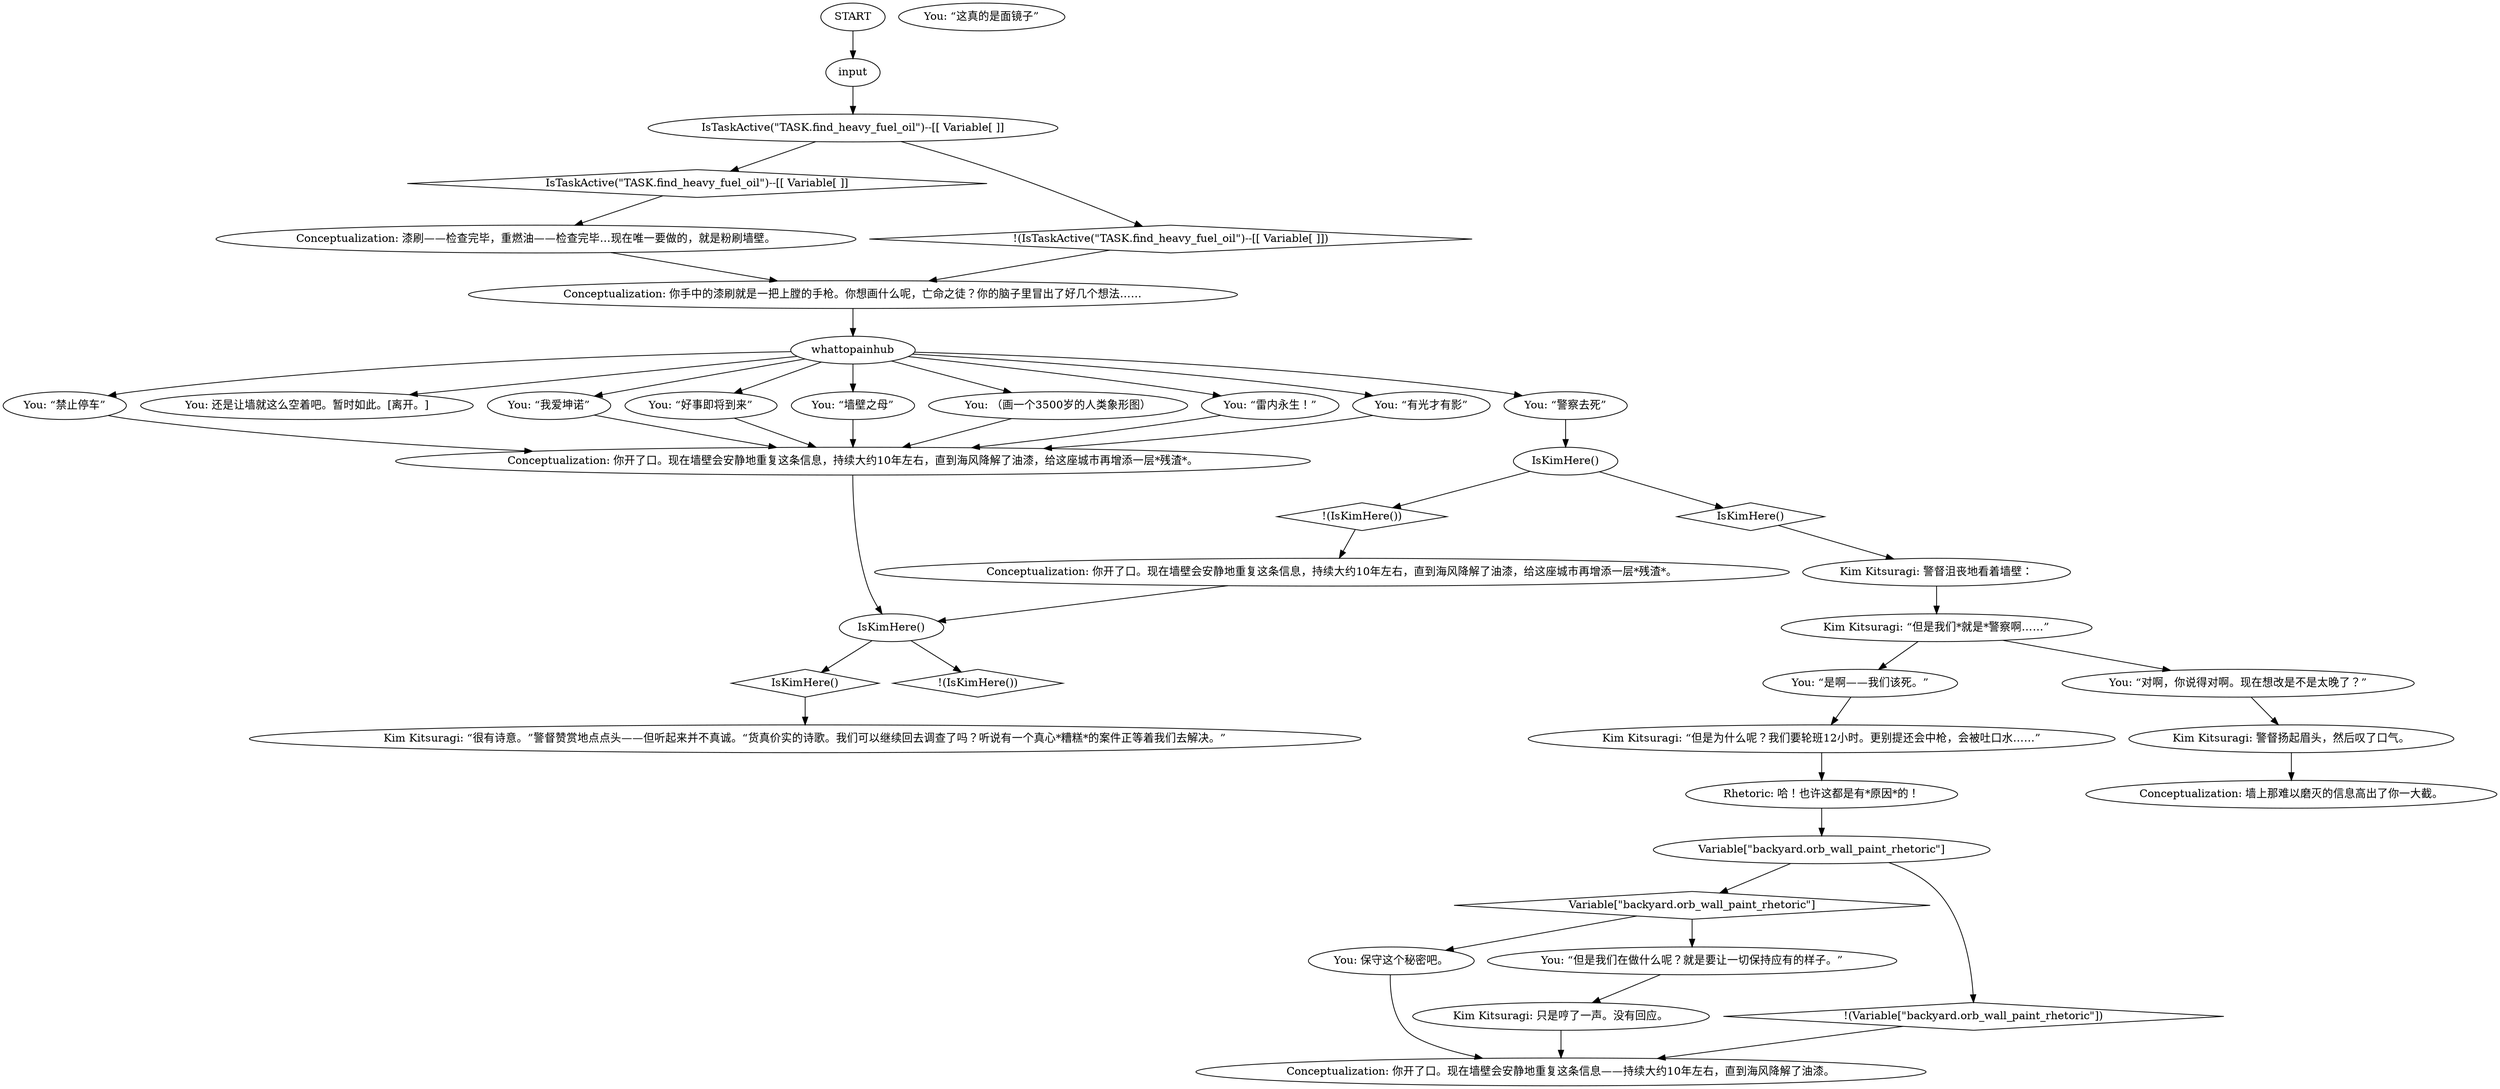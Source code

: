 # BACKYARD ORB / painting the wall
# FinishTask("TASK.add_even_more_beauty_to_the_wall_done")
# ==================================================
digraph G {
	  0 [label="START"];
	  1 [label="input"];
	  2 [label="Kim Kitsuragi: “但是为什么呢？我们要轮班12小时。更别提还会中枪，会被吐口水……”"];
	  3 [label="You: “这真的是面镜子”"];
	  4 [label="Kim Kitsuragi: 只是哼了一声。没有回应。"];
	  5 [label="You: “但是我们在做什么呢？就是要让一切保持应有的样子。”"];
	  6 [label="You: 保守这个秘密吧。"];
	  7 [label="whattopainhub"];
	  8 [label="IsKimHere()"];
	  9 [label="IsKimHere()", shape=diamond];
	  10 [label="!(IsKimHere())", shape=diamond];
	  11 [label="Kim Kitsuragi: 警督扬起眉头，然后叹了口气。"];
	  12 [label="Conceptualization: 你开了口。现在墙壁会安静地重复这条信息，持续大约10年左右，直到海风降解了油漆，给这座城市再增添一层*残渣*。"];
	  14 [label="You: “是啊——我们该死。”"];
	  15 [label="Variable[\"backyard.orb_wall_paint_rhetoric\"]"];
	  16 [label="Variable[\"backyard.orb_wall_paint_rhetoric\"]", shape=diamond];
	  17 [label="!(Variable[\"backyard.orb_wall_paint_rhetoric\"])", shape=diamond];
	  18 [label="IsKimHere()"];
	  19 [label="IsKimHere()", shape=diamond];
	  20 [label="!(IsKimHere())", shape=diamond];
	  21 [label="Kim Kitsuragi: “但是我们*就是*警察啊……”"];
	  22 [label="You: “禁止停车”"];
	  23 [label="You: 还是让墙就这么空着吧。暂时如此。[离开。]"];
	  24 [label="Conceptualization: 你开了口。现在墙壁会安静地重复这条信息，持续大约10年左右，直到海风降解了油漆，给这座城市再增添一层*残渣*。"];
	  25 [label="You: “我爱坤诺”"];
	  26 [label="Rhetoric: 哈！也许这都是有*原因*的！"];
	  27 [label="Conceptualization: 你开了口。现在墙壁会安静地重复这条信息——持续大约10年左右，直到海风降解了油漆。"];
	  28 [label="Conceptualization: 你手中的漆刷就是一把上膛的手枪。你想画什么呢，亡命之徒？你的脑子里冒出了好几个想法……"];
	  29 [label="Conceptualization: 墙上那难以磨灭的信息高出了你一大截。"];
	  30 [label="You: “好事即将到来”"];
	  31 [label="You: “墙壁之母”"];
	  32 [label="You: （画一个3500岁的人类象形图）"];
	  33 [label="You: “雷内永生！”"];
	  34 [label="You: “警察去死”"];
	  35 [label="You: “对啊，你说得对啊。现在想改是不是太晚了？”"];
	  36 [label="Conceptualization: 漆刷——检查完毕，重燃油——检查完毕…现在唯一要做的，就是粉刷墙壁。"];
	  37 [label="You: “有光才有影”"];
	  38 [label="Kim Kitsuragi: 警督沮丧地看着墙壁："];
	  39 [label="Kim Kitsuragi: “很有诗意。”警督赞赏地点点头——但听起来并不真诚。“货真价实的诗歌。我们可以继续回去调查了吗？听说有一个真心*糟糕*的案件正等着我们去解决。”"];
	  40 [label="IsTaskActive(\"TASK.find_heavy_fuel_oil\")--[[ Variable[ ]]"];
	  41 [label="IsTaskActive(\"TASK.find_heavy_fuel_oil\")--[[ Variable[ ]]", shape=diamond];
	  42 [label="!(IsTaskActive(\"TASK.find_heavy_fuel_oil\")--[[ Variable[ ]])", shape=diamond];
	  0 -> 1
	  1 -> 40
	  2 -> 26
	  4 -> 27
	  5 -> 4
	  6 -> 27
	  7 -> 32
	  7 -> 33
	  7 -> 34
	  7 -> 37
	  7 -> 22
	  7 -> 23
	  7 -> 25
	  7 -> 30
	  7 -> 31
	  8 -> 9
	  8 -> 10
	  9 -> 38
	  10 -> 12
	  11 -> 29
	  12 -> 18
	  14 -> 2
	  15 -> 16
	  15 -> 17
	  16 -> 5
	  16 -> 6
	  17 -> 27
	  18 -> 19
	  18 -> 20
	  19 -> 39
	  21 -> 35
	  21 -> 14
	  22 -> 24
	  24 -> 18
	  25 -> 24
	  26 -> 15
	  28 -> 7
	  30 -> 24
	  31 -> 24
	  32 -> 24
	  33 -> 24
	  34 -> 8
	  35 -> 11
	  36 -> 28
	  37 -> 24
	  38 -> 21
	  40 -> 41
	  40 -> 42
	  41 -> 36
	  42 -> 28
}

